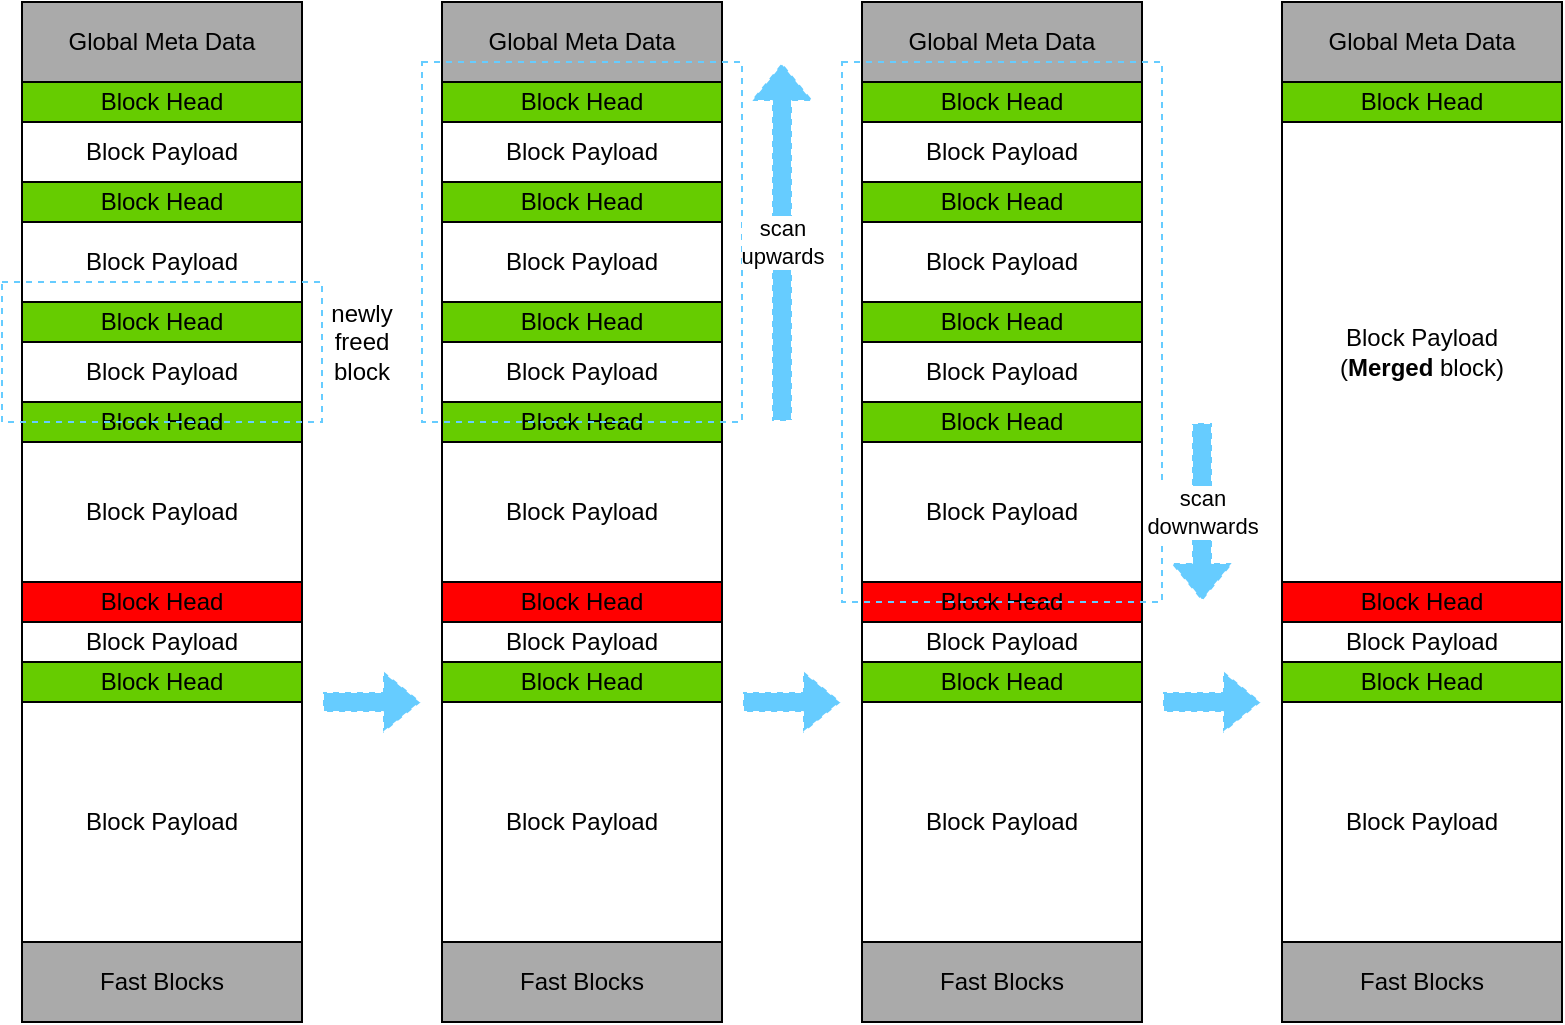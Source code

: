 <mxfile version="13.7.3" type="device"><diagram id="xZgESpvSb-MOfmQTAyCB" name="Page-1"><mxGraphModel dx="763" dy="692" grid="1" gridSize="10" guides="1" tooltips="1" connect="1" arrows="1" fold="1" page="1" pageScale="1" pageWidth="1169" pageHeight="827" math="0" shadow="0"><root><mxCell id="0"/><mxCell id="1" parent="0"/><mxCell id="tV8txhIjC2yL8dBeRRXU-2" value="" style="group" vertex="1" connectable="0" parent="1"><mxGeometry x="10" width="150" height="510" as="geometry"/></mxCell><mxCell id="wD4riVuvmHk_b97BzaIA-135" value="Global Meta Data" style="rounded=0;whiteSpace=wrap;html=1;fillColor=#aaaaaa;container=0;" parent="tV8txhIjC2yL8dBeRRXU-2" vertex="1"><mxGeometry width="140" height="40" as="geometry"/></mxCell><mxCell id="DuLN0QTXojUu5U8a3am--24" value="Block Payload" style="rounded=0;whiteSpace=wrap;html=1;container=0;" parent="tV8txhIjC2yL8dBeRRXU-2" vertex="1"><mxGeometry y="350" width="140" height="120" as="geometry"/></mxCell><mxCell id="vVl9IbxSKvcjDtAhLQTJ-188" value="Block Payload" style="rounded=0;whiteSpace=wrap;html=1;container=0;" parent="tV8txhIjC2yL8dBeRRXU-2" vertex="1"><mxGeometry y="110" width="140" height="40" as="geometry"/></mxCell><mxCell id="vVl9IbxSKvcjDtAhLQTJ-189" value="Block Head" style="rounded=0;whiteSpace=wrap;html=1;fillColor=#66cc00;container=0;" parent="tV8txhIjC2yL8dBeRRXU-2" vertex="1"><mxGeometry y="90" width="140" height="20" as="geometry"/></mxCell><mxCell id="2rjE2D_3TZnO-cnCwXPv-1" value="Block Payload" style="rounded=0;whiteSpace=wrap;html=1;container=0;" parent="tV8txhIjC2yL8dBeRRXU-2" vertex="1"><mxGeometry y="170" width="140" height="30" as="geometry"/></mxCell><mxCell id="2rjE2D_3TZnO-cnCwXPv-2" value="Block Head" style="rounded=0;whiteSpace=wrap;html=1;container=0;fillColor=#66cc00;" parent="tV8txhIjC2yL8dBeRRXU-2" vertex="1"><mxGeometry y="150" width="140" height="20" as="geometry"/></mxCell><mxCell id="2rjE2D_3TZnO-cnCwXPv-7" value="Fast Blocks" style="rounded=0;whiteSpace=wrap;html=1;container=0;fillColor=#aaaaaa;" parent="tV8txhIjC2yL8dBeRRXU-2" vertex="1"><mxGeometry y="470" width="140" height="40" as="geometry"/></mxCell><mxCell id="2rjE2D_3TZnO-cnCwXPv-27" value="Block Head" style="rounded=0;whiteSpace=wrap;html=1;fillColor=#66cc00;container=0;" parent="tV8txhIjC2yL8dBeRRXU-2" vertex="1"><mxGeometry y="330" width="140" height="20" as="geometry"/></mxCell><mxCell id="2rjE2D_3TZnO-cnCwXPv-29" value="Block Payload" style="rounded=0;whiteSpace=wrap;html=1;container=0;" parent="tV8txhIjC2yL8dBeRRXU-2" vertex="1"><mxGeometry y="220" width="140" height="70" as="geometry"/></mxCell><mxCell id="2rjE2D_3TZnO-cnCwXPv-30" value="Block Head" style="rounded=0;whiteSpace=wrap;html=1;fillColor=#66cc00;container=0;" parent="tV8txhIjC2yL8dBeRRXU-2" vertex="1"><mxGeometry y="200" width="140" height="20" as="geometry"/></mxCell><mxCell id="2rjE2D_3TZnO-cnCwXPv-31" value="Block Payload" style="rounded=0;whiteSpace=wrap;html=1;container=0;" parent="tV8txhIjC2yL8dBeRRXU-2" vertex="1"><mxGeometry y="310" width="140" height="20" as="geometry"/></mxCell><mxCell id="2rjE2D_3TZnO-cnCwXPv-32" value="Block Head" style="rounded=0;whiteSpace=wrap;html=1;fillColor=#FF0000;container=0;" parent="tV8txhIjC2yL8dBeRRXU-2" vertex="1"><mxGeometry y="290" width="140" height="20" as="geometry"/></mxCell><mxCell id="2rjE2D_3TZnO-cnCwXPv-63" value="Block Payload" style="rounded=0;whiteSpace=wrap;html=1;container=0;" parent="tV8txhIjC2yL8dBeRRXU-2" vertex="1"><mxGeometry y="60" width="140" height="30" as="geometry"/></mxCell><mxCell id="2rjE2D_3TZnO-cnCwXPv-64" value="Block Head" style="rounded=0;whiteSpace=wrap;html=1;container=0;fillColor=#66CC00;" parent="tV8txhIjC2yL8dBeRRXU-2" vertex="1"><mxGeometry y="40" width="140" height="20" as="geometry"/></mxCell><mxCell id="tV8txhIjC2yL8dBeRRXU-3" value="" style="rounded=0;whiteSpace=wrap;html=1;fillColor=none;strokeColor=#66CCFF;dashed=1;" vertex="1" parent="tV8txhIjC2yL8dBeRRXU-2"><mxGeometry x="-10" y="140" width="160" height="70" as="geometry"/></mxCell><mxCell id="tV8txhIjC2yL8dBeRRXU-4" value="newly freed block" style="text;html=1;strokeColor=none;fillColor=none;align=center;verticalAlign=middle;whiteSpace=wrap;rounded=0;dashed=1;" vertex="1" parent="1"><mxGeometry x="160" y="150" width="40" height="40" as="geometry"/></mxCell><mxCell id="tV8txhIjC2yL8dBeRRXU-5" value="" style="group" vertex="1" connectable="0" parent="1"><mxGeometry x="220" width="150" height="510" as="geometry"/></mxCell><mxCell id="tV8txhIjC2yL8dBeRRXU-6" value="Global Meta Data" style="rounded=0;whiteSpace=wrap;html=1;fillColor=#aaaaaa;container=0;" vertex="1" parent="tV8txhIjC2yL8dBeRRXU-5"><mxGeometry width="140" height="40" as="geometry"/></mxCell><mxCell id="tV8txhIjC2yL8dBeRRXU-7" value="Block Payload" style="rounded=0;whiteSpace=wrap;html=1;container=0;" vertex="1" parent="tV8txhIjC2yL8dBeRRXU-5"><mxGeometry y="350" width="140" height="120" as="geometry"/></mxCell><mxCell id="tV8txhIjC2yL8dBeRRXU-8" value="Block Payload" style="rounded=0;whiteSpace=wrap;html=1;container=0;" vertex="1" parent="tV8txhIjC2yL8dBeRRXU-5"><mxGeometry y="110" width="140" height="40" as="geometry"/></mxCell><mxCell id="tV8txhIjC2yL8dBeRRXU-9" value="Block Head" style="rounded=0;whiteSpace=wrap;html=1;fillColor=#66cc00;container=0;" vertex="1" parent="tV8txhIjC2yL8dBeRRXU-5"><mxGeometry y="90" width="140" height="20" as="geometry"/></mxCell><mxCell id="tV8txhIjC2yL8dBeRRXU-10" value="Block Payload" style="rounded=0;whiteSpace=wrap;html=1;container=0;" vertex="1" parent="tV8txhIjC2yL8dBeRRXU-5"><mxGeometry y="170" width="140" height="30" as="geometry"/></mxCell><mxCell id="tV8txhIjC2yL8dBeRRXU-11" value="Block Head" style="rounded=0;whiteSpace=wrap;html=1;container=0;fillColor=#66cc00;" vertex="1" parent="tV8txhIjC2yL8dBeRRXU-5"><mxGeometry y="150" width="140" height="20" as="geometry"/></mxCell><mxCell id="tV8txhIjC2yL8dBeRRXU-12" value="Fast Blocks" style="rounded=0;whiteSpace=wrap;html=1;container=0;fillColor=#aaaaaa;" vertex="1" parent="tV8txhIjC2yL8dBeRRXU-5"><mxGeometry y="470" width="140" height="40" as="geometry"/></mxCell><mxCell id="tV8txhIjC2yL8dBeRRXU-13" value="Block Head" style="rounded=0;whiteSpace=wrap;html=1;fillColor=#66cc00;container=0;" vertex="1" parent="tV8txhIjC2yL8dBeRRXU-5"><mxGeometry y="330" width="140" height="20" as="geometry"/></mxCell><mxCell id="tV8txhIjC2yL8dBeRRXU-14" value="Block Payload" style="rounded=0;whiteSpace=wrap;html=1;container=0;" vertex="1" parent="tV8txhIjC2yL8dBeRRXU-5"><mxGeometry y="220" width="140" height="70" as="geometry"/></mxCell><mxCell id="tV8txhIjC2yL8dBeRRXU-15" value="Block Head" style="rounded=0;whiteSpace=wrap;html=1;fillColor=#66cc00;container=0;" vertex="1" parent="tV8txhIjC2yL8dBeRRXU-5"><mxGeometry y="200" width="140" height="20" as="geometry"/></mxCell><mxCell id="tV8txhIjC2yL8dBeRRXU-16" value="Block Payload" style="rounded=0;whiteSpace=wrap;html=1;container=0;" vertex="1" parent="tV8txhIjC2yL8dBeRRXU-5"><mxGeometry y="310" width="140" height="20" as="geometry"/></mxCell><mxCell id="tV8txhIjC2yL8dBeRRXU-17" value="Block Head" style="rounded=0;whiteSpace=wrap;html=1;fillColor=#FF0000;container=0;" vertex="1" parent="tV8txhIjC2yL8dBeRRXU-5"><mxGeometry y="290" width="140" height="20" as="geometry"/></mxCell><mxCell id="tV8txhIjC2yL8dBeRRXU-18" value="Block Payload" style="rounded=0;whiteSpace=wrap;html=1;container=0;" vertex="1" parent="tV8txhIjC2yL8dBeRRXU-5"><mxGeometry y="60" width="140" height="30" as="geometry"/></mxCell><mxCell id="tV8txhIjC2yL8dBeRRXU-19" value="Block Head" style="rounded=0;whiteSpace=wrap;html=1;container=0;fillColor=#66CC00;" vertex="1" parent="tV8txhIjC2yL8dBeRRXU-5"><mxGeometry y="40" width="140" height="20" as="geometry"/></mxCell><mxCell id="tV8txhIjC2yL8dBeRRXU-20" value="" style="rounded=0;whiteSpace=wrap;html=1;fillColor=none;strokeColor=#66CCFF;dashed=1;" vertex="1" parent="tV8txhIjC2yL8dBeRRXU-5"><mxGeometry x="-10" y="30" width="160" height="180" as="geometry"/></mxCell><mxCell id="tV8txhIjC2yL8dBeRRXU-22" value="scan&lt;br&gt;upwards" style="shape=flexArrow;endArrow=classic;html=1;strokeColor=#ffffff;dashed=1;fillColor=#66CCFF;" edge="1" parent="1"><mxGeometry width="50" height="50" relative="1" as="geometry"><mxPoint x="390" y="210" as="sourcePoint"/><mxPoint x="390" y="30" as="targetPoint"/></mxGeometry></mxCell><mxCell id="tV8txhIjC2yL8dBeRRXU-23" value="" style="group" vertex="1" connectable="0" parent="1"><mxGeometry x="430" width="150" height="510" as="geometry"/></mxCell><mxCell id="tV8txhIjC2yL8dBeRRXU-24" value="Global Meta Data" style="rounded=0;whiteSpace=wrap;html=1;fillColor=#aaaaaa;container=0;" vertex="1" parent="tV8txhIjC2yL8dBeRRXU-23"><mxGeometry width="140" height="40" as="geometry"/></mxCell><mxCell id="tV8txhIjC2yL8dBeRRXU-25" value="Block Payload" style="rounded=0;whiteSpace=wrap;html=1;container=0;" vertex="1" parent="tV8txhIjC2yL8dBeRRXU-23"><mxGeometry y="350" width="140" height="120" as="geometry"/></mxCell><mxCell id="tV8txhIjC2yL8dBeRRXU-26" value="Block Payload" style="rounded=0;whiteSpace=wrap;html=1;container=0;" vertex="1" parent="tV8txhIjC2yL8dBeRRXU-23"><mxGeometry y="110" width="140" height="40" as="geometry"/></mxCell><mxCell id="tV8txhIjC2yL8dBeRRXU-27" value="Block Head" style="rounded=0;whiteSpace=wrap;html=1;fillColor=#66cc00;container=0;" vertex="1" parent="tV8txhIjC2yL8dBeRRXU-23"><mxGeometry y="90" width="140" height="20" as="geometry"/></mxCell><mxCell id="tV8txhIjC2yL8dBeRRXU-28" value="Block Payload" style="rounded=0;whiteSpace=wrap;html=1;container=0;" vertex="1" parent="tV8txhIjC2yL8dBeRRXU-23"><mxGeometry y="170" width="140" height="30" as="geometry"/></mxCell><mxCell id="tV8txhIjC2yL8dBeRRXU-29" value="Block Head" style="rounded=0;whiteSpace=wrap;html=1;container=0;fillColor=#66cc00;" vertex="1" parent="tV8txhIjC2yL8dBeRRXU-23"><mxGeometry y="150" width="140" height="20" as="geometry"/></mxCell><mxCell id="tV8txhIjC2yL8dBeRRXU-30" value="Fast Blocks" style="rounded=0;whiteSpace=wrap;html=1;container=0;fillColor=#aaaaaa;" vertex="1" parent="tV8txhIjC2yL8dBeRRXU-23"><mxGeometry y="470" width="140" height="40" as="geometry"/></mxCell><mxCell id="tV8txhIjC2yL8dBeRRXU-31" value="Block Head" style="rounded=0;whiteSpace=wrap;html=1;fillColor=#66cc00;container=0;" vertex="1" parent="tV8txhIjC2yL8dBeRRXU-23"><mxGeometry y="330" width="140" height="20" as="geometry"/></mxCell><mxCell id="tV8txhIjC2yL8dBeRRXU-32" value="Block Payload" style="rounded=0;whiteSpace=wrap;html=1;container=0;" vertex="1" parent="tV8txhIjC2yL8dBeRRXU-23"><mxGeometry y="220" width="140" height="70" as="geometry"/></mxCell><mxCell id="tV8txhIjC2yL8dBeRRXU-33" value="Block Head" style="rounded=0;whiteSpace=wrap;html=1;fillColor=#66cc00;container=0;" vertex="1" parent="tV8txhIjC2yL8dBeRRXU-23"><mxGeometry y="200" width="140" height="20" as="geometry"/></mxCell><mxCell id="tV8txhIjC2yL8dBeRRXU-34" value="Block Payload" style="rounded=0;whiteSpace=wrap;html=1;container=0;" vertex="1" parent="tV8txhIjC2yL8dBeRRXU-23"><mxGeometry y="310" width="140" height="20" as="geometry"/></mxCell><mxCell id="tV8txhIjC2yL8dBeRRXU-35" value="Block Head" style="rounded=0;whiteSpace=wrap;html=1;fillColor=#FF0000;container=0;" vertex="1" parent="tV8txhIjC2yL8dBeRRXU-23"><mxGeometry y="290" width="140" height="20" as="geometry"/></mxCell><mxCell id="tV8txhIjC2yL8dBeRRXU-36" value="Block Payload" style="rounded=0;whiteSpace=wrap;html=1;container=0;" vertex="1" parent="tV8txhIjC2yL8dBeRRXU-23"><mxGeometry y="60" width="140" height="30" as="geometry"/></mxCell><mxCell id="tV8txhIjC2yL8dBeRRXU-37" value="Block Head" style="rounded=0;whiteSpace=wrap;html=1;container=0;fillColor=#66CC00;" vertex="1" parent="tV8txhIjC2yL8dBeRRXU-23"><mxGeometry y="40" width="140" height="20" as="geometry"/></mxCell><mxCell id="tV8txhIjC2yL8dBeRRXU-38" value="" style="rounded=0;whiteSpace=wrap;html=1;fillColor=none;strokeColor=#66CCFF;dashed=1;" vertex="1" parent="tV8txhIjC2yL8dBeRRXU-23"><mxGeometry x="-10" y="30" width="160" height="270" as="geometry"/></mxCell><mxCell id="tV8txhIjC2yL8dBeRRXU-39" value="scan&lt;br&gt;downwards" style="shape=flexArrow;endArrow=classic;html=1;strokeColor=#ffffff;dashed=1;fillColor=#66CCFF;" edge="1" parent="1"><mxGeometry width="50" height="50" relative="1" as="geometry"><mxPoint x="600" y="210.0" as="sourcePoint"/><mxPoint x="600" y="300" as="targetPoint"/></mxGeometry></mxCell><mxCell id="tV8txhIjC2yL8dBeRRXU-57" value="" style="group" vertex="1" connectable="0" parent="1"><mxGeometry x="640" width="140" height="510" as="geometry"/></mxCell><mxCell id="tV8txhIjC2yL8dBeRRXU-41" value="Global Meta Data" style="rounded=0;whiteSpace=wrap;html=1;fillColor=#aaaaaa;container=0;" vertex="1" parent="tV8txhIjC2yL8dBeRRXU-57"><mxGeometry width="140" height="40" as="geometry"/></mxCell><mxCell id="tV8txhIjC2yL8dBeRRXU-42" value="Block Payload" style="rounded=0;whiteSpace=wrap;html=1;container=0;" vertex="1" parent="tV8txhIjC2yL8dBeRRXU-57"><mxGeometry y="350" width="140" height="120" as="geometry"/></mxCell><mxCell id="tV8txhIjC2yL8dBeRRXU-47" value="Fast Blocks" style="rounded=0;whiteSpace=wrap;html=1;container=0;fillColor=#aaaaaa;" vertex="1" parent="tV8txhIjC2yL8dBeRRXU-57"><mxGeometry y="470" width="140" height="40" as="geometry"/></mxCell><mxCell id="tV8txhIjC2yL8dBeRRXU-48" value="Block Head" style="rounded=0;whiteSpace=wrap;html=1;fillColor=#66cc00;container=0;" vertex="1" parent="tV8txhIjC2yL8dBeRRXU-57"><mxGeometry y="330" width="140" height="20" as="geometry"/></mxCell><mxCell id="tV8txhIjC2yL8dBeRRXU-49" value="Block Payload&lt;br&gt;(&lt;b&gt;Merged&lt;/b&gt; block)" style="rounded=0;whiteSpace=wrap;html=1;container=0;" vertex="1" parent="tV8txhIjC2yL8dBeRRXU-57"><mxGeometry y="60" width="140" height="230" as="geometry"/></mxCell><mxCell id="tV8txhIjC2yL8dBeRRXU-51" value="Block Payload" style="rounded=0;whiteSpace=wrap;html=1;container=0;" vertex="1" parent="tV8txhIjC2yL8dBeRRXU-57"><mxGeometry y="310" width="140" height="20" as="geometry"/></mxCell><mxCell id="tV8txhIjC2yL8dBeRRXU-52" value="Block Head" style="rounded=0;whiteSpace=wrap;html=1;fillColor=#FF0000;container=0;" vertex="1" parent="tV8txhIjC2yL8dBeRRXU-57"><mxGeometry y="290" width="140" height="20" as="geometry"/></mxCell><mxCell id="tV8txhIjC2yL8dBeRRXU-54" value="Block Head" style="rounded=0;whiteSpace=wrap;html=1;container=0;fillColor=#66CC00;" vertex="1" parent="tV8txhIjC2yL8dBeRRXU-57"><mxGeometry y="40" width="140" height="20" as="geometry"/></mxCell><mxCell id="tV8txhIjC2yL8dBeRRXU-58" value="" style="shape=flexArrow;endArrow=classic;html=1;strokeColor=#ffffff;dashed=1;fillColor=#66CCFF;" edge="1" parent="1"><mxGeometry width="50" height="50" relative="1" as="geometry"><mxPoint x="160" y="350.0" as="sourcePoint"/><mxPoint x="210" y="350" as="targetPoint"/></mxGeometry></mxCell><mxCell id="tV8txhIjC2yL8dBeRRXU-61" value="" style="shape=flexArrow;endArrow=classic;html=1;strokeColor=#ffffff;dashed=1;fillColor=#66CCFF;" edge="1" parent="1"><mxGeometry width="50" height="50" relative="1" as="geometry"><mxPoint x="370" y="350" as="sourcePoint"/><mxPoint x="420" y="350" as="targetPoint"/></mxGeometry></mxCell><mxCell id="tV8txhIjC2yL8dBeRRXU-62" value="" style="shape=flexArrow;endArrow=classic;html=1;strokeColor=#ffffff;dashed=1;fillColor=#66CCFF;" edge="1" parent="1"><mxGeometry width="50" height="50" relative="1" as="geometry"><mxPoint x="580" y="350" as="sourcePoint"/><mxPoint x="630" y="350" as="targetPoint"/></mxGeometry></mxCell></root></mxGraphModel></diagram></mxfile>